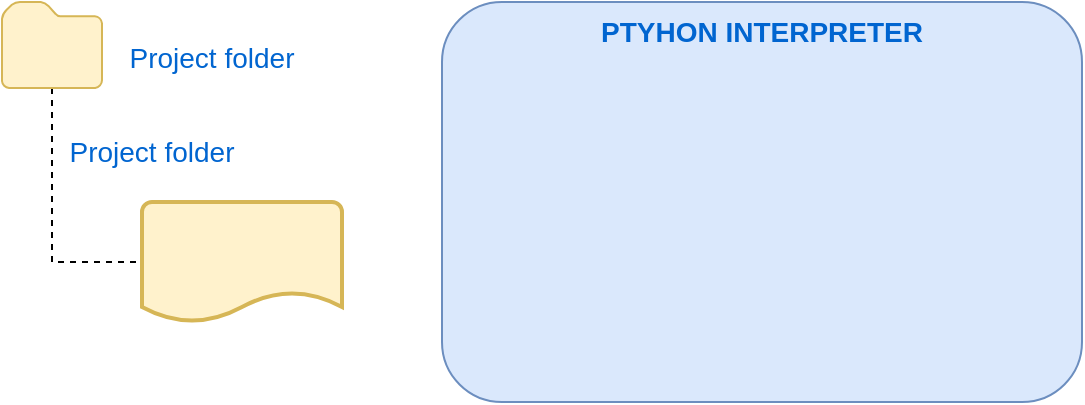 <mxfile version="18.0.7" type="device"><diagram id="Gb9GuKH_Z1gwBnCDASxk" name="Página-1"><mxGraphModel dx="526" dy="593" grid="1" gridSize="10" guides="1" tooltips="1" connect="1" arrows="1" fold="1" page="1" pageScale="1" pageWidth="827" pageHeight="1169" math="0" shadow="0"><root><mxCell id="0"/><mxCell id="1" parent="0"/><mxCell id="TaznWkJXeyJKZ2NfOp10-1" value="PTYHON INTERPRETER" style="rounded=1;whiteSpace=wrap;html=1;fillColor=#dae8fc;strokeColor=#6c8ebf;fontStyle=1;verticalAlign=top;fontColor=#0165D0;fontSize=14;" vertex="1" parent="1"><mxGeometry x="240" y="70" width="320" height="200" as="geometry"/></mxCell><mxCell id="TaznWkJXeyJKZ2NfOp10-3" value="" style="strokeWidth=2;html=1;shape=mxgraph.flowchart.document2;whiteSpace=wrap;size=0.25;fontSize=14;fillColor=#fff2cc;strokeColor=#d6b656;" vertex="1" parent="1"><mxGeometry x="90" y="170" width="100" height="60" as="geometry"/></mxCell><mxCell id="TaznWkJXeyJKZ2NfOp10-5" value="" style="endArrow=none;dashed=1;html=1;rounded=0;fontSize=14;fontColor=#0165D0;entryX=0;entryY=0.5;entryDx=0;entryDy=0;entryPerimeter=0;edgeStyle=elbowEdgeStyle;exitX=0.5;exitY=1;exitDx=0;exitDy=0;exitPerimeter=0;" edge="1" parent="1" source="TaznWkJXeyJKZ2NfOp10-6" target="TaznWkJXeyJKZ2NfOp10-3"><mxGeometry width="50" height="50" relative="1" as="geometry"><mxPoint x="20" y="140" as="sourcePoint"/><mxPoint x="220" y="280" as="targetPoint"/><Array as="points"><mxPoint x="45" y="150"/></Array></mxGeometry></mxCell><mxCell id="TaznWkJXeyJKZ2NfOp10-6" value="" style="sketch=0;aspect=fixed;pointerEvents=1;shadow=0;dashed=0;html=1;strokeColor=#d6b656;labelPosition=center;verticalLabelPosition=bottom;verticalAlign=top;align=center;fillColor=#fff2cc;shape=mxgraph.mscae.enterprise.folder;fontSize=14;" vertex="1" parent="1"><mxGeometry x="20" y="70" width="50" height="43" as="geometry"/></mxCell><mxCell id="TaznWkJXeyJKZ2NfOp10-7" value="Project folder" style="text;html=1;strokeColor=none;fillColor=none;align=center;verticalAlign=middle;whiteSpace=wrap;rounded=0;fontSize=14;fontColor=#0165D0;" vertex="1" parent="1"><mxGeometry x="80" y="83" width="90" height="30" as="geometry"/></mxCell><mxCell id="TaznWkJXeyJKZ2NfOp10-8" value="Project folder" style="text;html=1;strokeColor=none;fillColor=none;align=center;verticalAlign=middle;whiteSpace=wrap;rounded=0;fontSize=14;fontColor=#0165D0;" vertex="1" parent="1"><mxGeometry x="50" y="130" width="90" height="30" as="geometry"/></mxCell></root></mxGraphModel></diagram></mxfile>